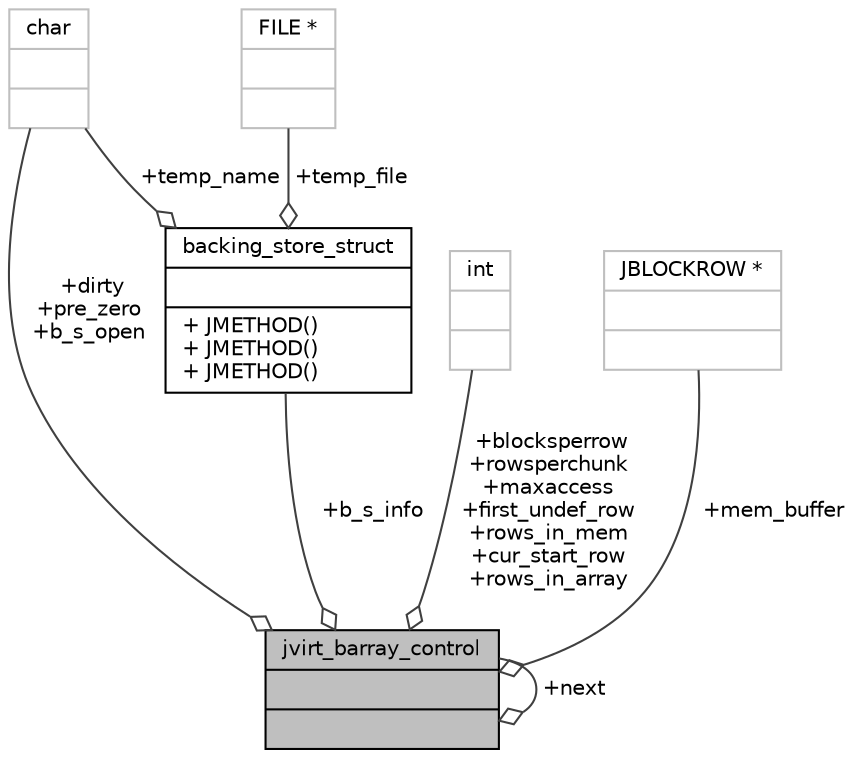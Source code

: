 digraph "jvirt_barray_control"
{
 // LATEX_PDF_SIZE
  bgcolor="transparent";
  edge [fontname="Helvetica",fontsize="10",labelfontname="Helvetica",labelfontsize="10"];
  node [fontname="Helvetica",fontsize="10",shape=record];
  Node1 [label="{jvirt_barray_control\n||}",height=0.2,width=0.4,color="black", fillcolor="grey75", style="filled", fontcolor="black",tooltip=" "];
  Node1 -> Node1 [color="grey25",fontsize="10",style="solid",label=" +next" ,arrowhead="odiamond"];
  Node2 -> Node1 [color="grey25",fontsize="10",style="solid",label=" +dirty\n+pre_zero\n+b_s_open" ,arrowhead="odiamond"];
  Node2 [label="{char\n||}",height=0.2,width=0.4,color="grey75",tooltip=" "];
  Node3 -> Node1 [color="grey25",fontsize="10",style="solid",label=" +blocksperrow\n+rowsperchunk\n+maxaccess\n+first_undef_row\n+rows_in_mem\n+cur_start_row\n+rows_in_array" ,arrowhead="odiamond"];
  Node3 [label="{int\n||}",height=0.2,width=0.4,color="grey75",tooltip=" "];
  Node4 -> Node1 [color="grey25",fontsize="10",style="solid",label=" +mem_buffer" ,arrowhead="odiamond"];
  Node4 [label="{JBLOCKROW *\n||}",height=0.2,width=0.4,color="grey75",tooltip=" "];
  Node5 -> Node1 [color="grey25",fontsize="10",style="solid",label=" +b_s_info" ,arrowhead="odiamond"];
  Node5 [label="{backing_store_struct\n||+ JMETHOD()\l+ JMETHOD()\l+ JMETHOD()\l}",height=0.2,width=0.4,color="black",URL="$structbacking__store__struct.html",tooltip=" "];
  Node2 -> Node5 [color="grey25",fontsize="10",style="solid",label=" +temp_name" ,arrowhead="odiamond"];
  Node6 -> Node5 [color="grey25",fontsize="10",style="solid",label=" +temp_file" ,arrowhead="odiamond"];
  Node6 [label="{FILE *\n||}",height=0.2,width=0.4,color="grey75",tooltip=" "];
}

